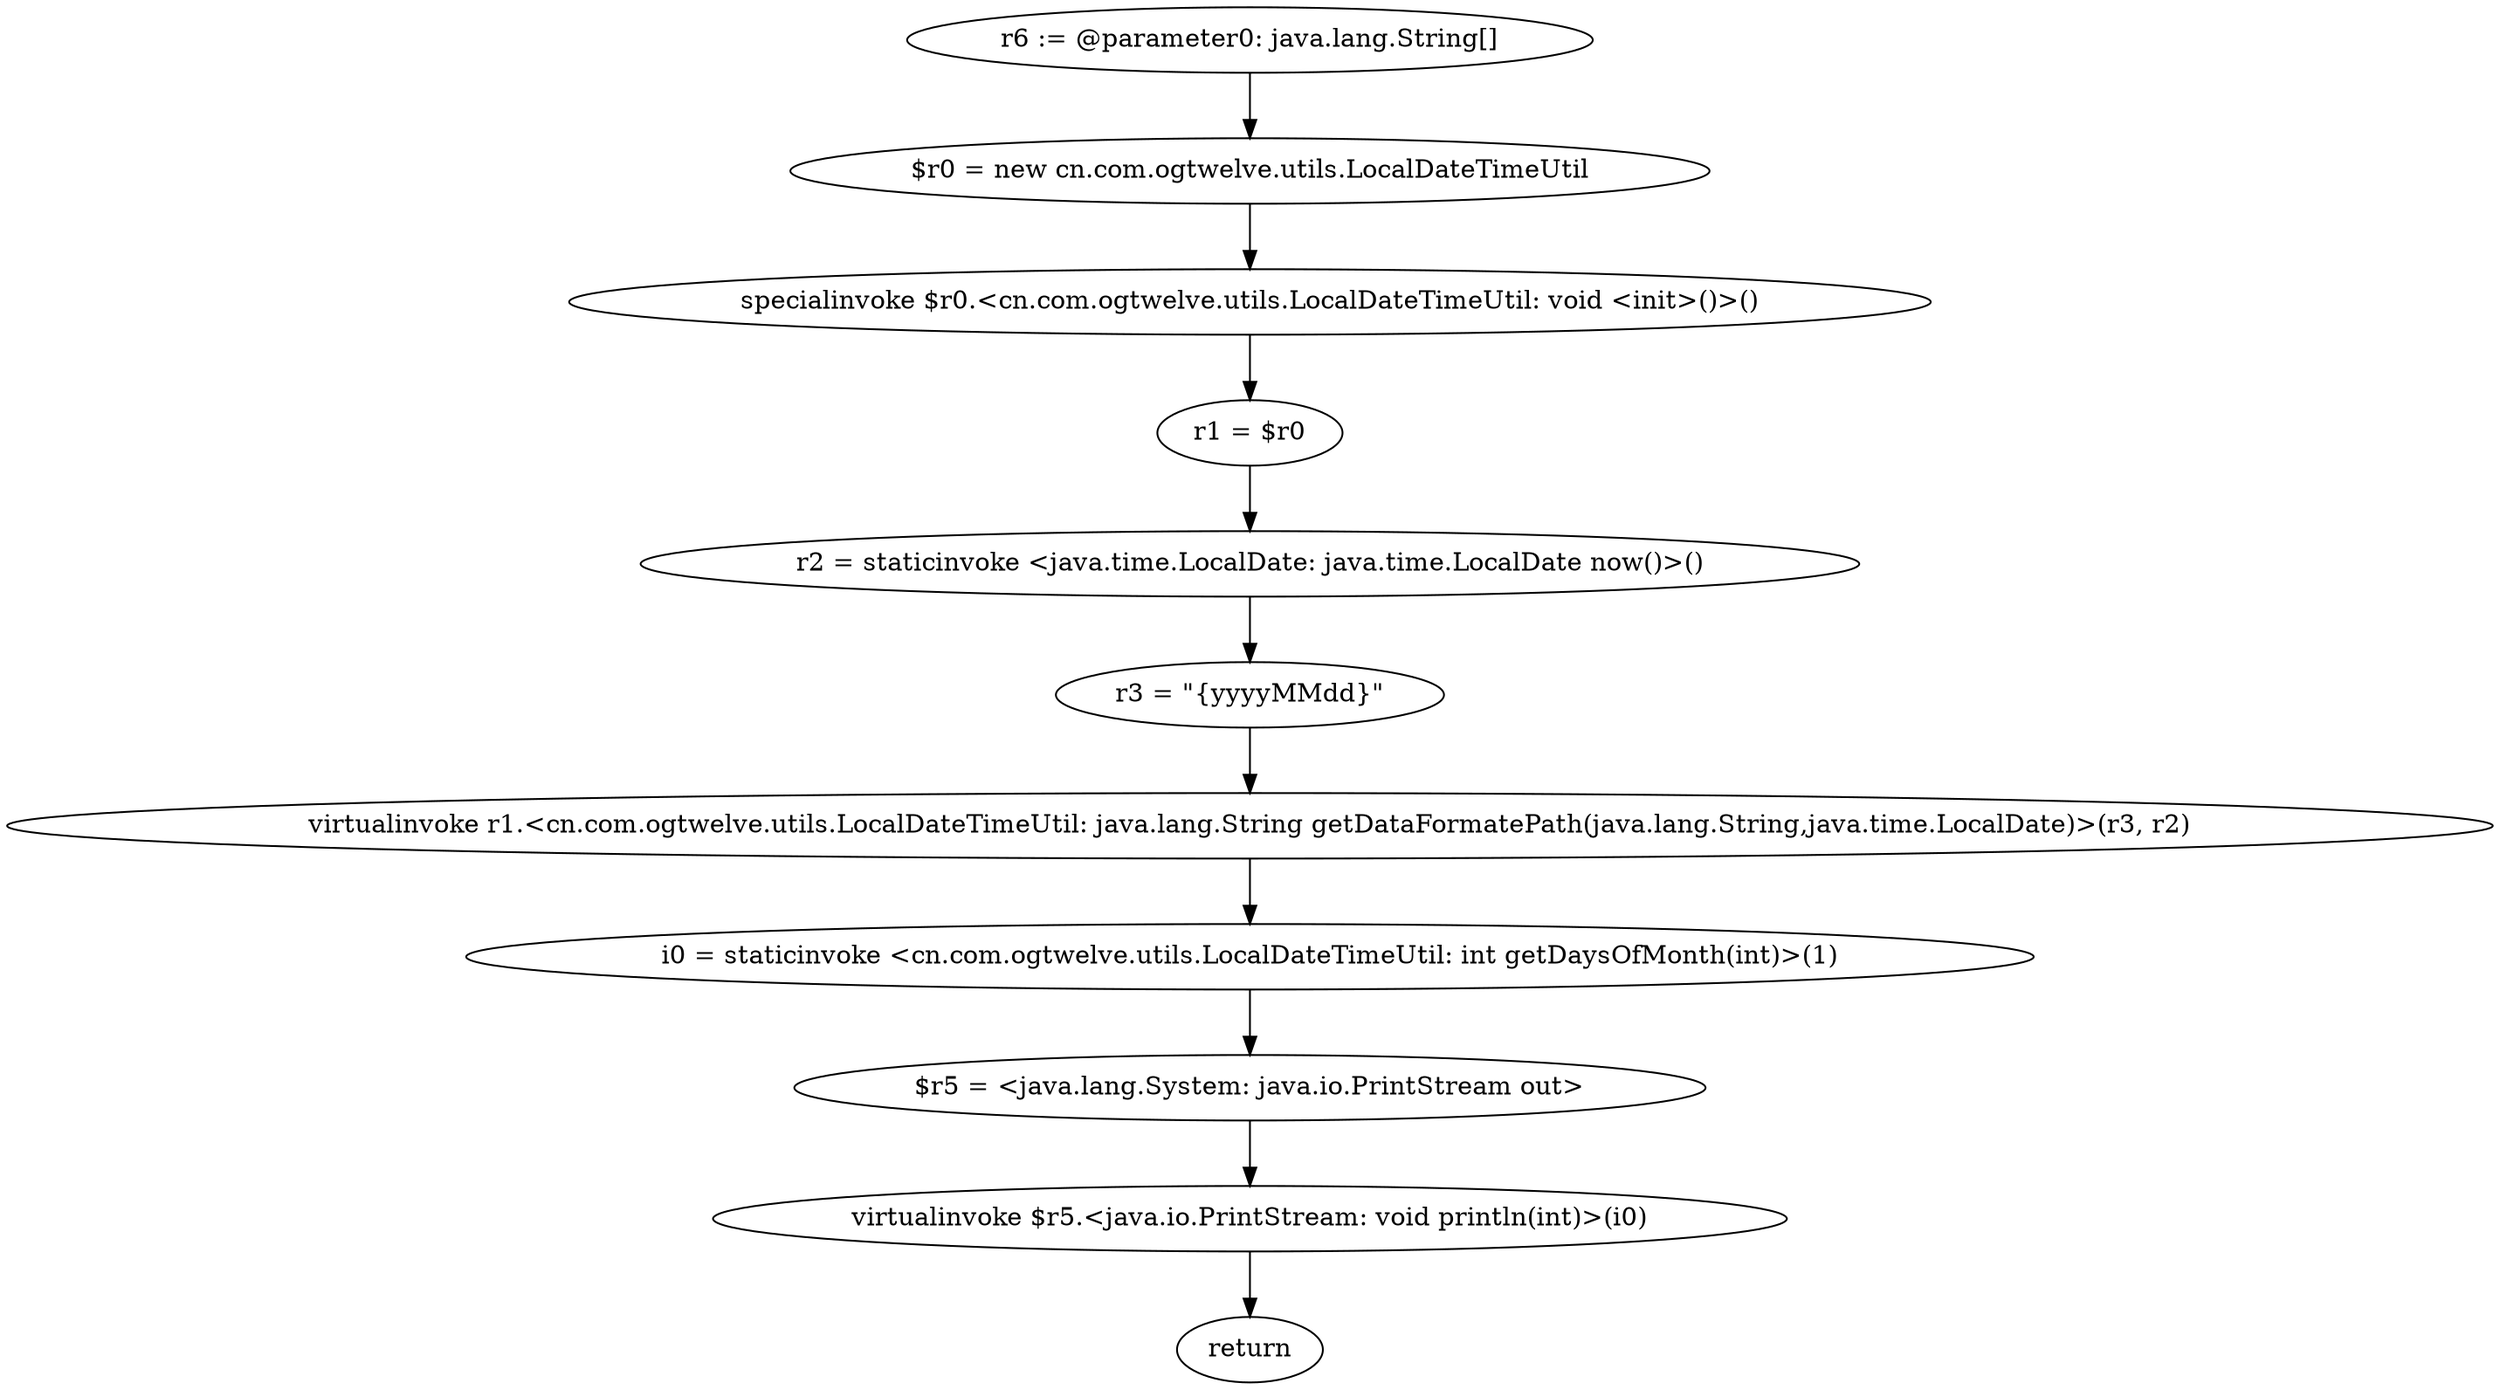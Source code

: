 digraph "unitGraph" {
    "r6 := @parameter0: java.lang.String[]"
    "$r0 = new cn.com.ogtwelve.utils.LocalDateTimeUtil"
    "specialinvoke $r0.<cn.com.ogtwelve.utils.LocalDateTimeUtil: void <init>()>()"
    "r1 = $r0"
    "r2 = staticinvoke <java.time.LocalDate: java.time.LocalDate now()>()"
    "r3 = \"{yyyyMMdd}\""
    "virtualinvoke r1.<cn.com.ogtwelve.utils.LocalDateTimeUtil: java.lang.String getDataFormatePath(java.lang.String,java.time.LocalDate)>(r3, r2)"
    "i0 = staticinvoke <cn.com.ogtwelve.utils.LocalDateTimeUtil: int getDaysOfMonth(int)>(1)"
    "$r5 = <java.lang.System: java.io.PrintStream out>"
    "virtualinvoke $r5.<java.io.PrintStream: void println(int)>(i0)"
    "return"
    "r6 := @parameter0: java.lang.String[]"->"$r0 = new cn.com.ogtwelve.utils.LocalDateTimeUtil";
    "$r0 = new cn.com.ogtwelve.utils.LocalDateTimeUtil"->"specialinvoke $r0.<cn.com.ogtwelve.utils.LocalDateTimeUtil: void <init>()>()";
    "specialinvoke $r0.<cn.com.ogtwelve.utils.LocalDateTimeUtil: void <init>()>()"->"r1 = $r0";
    "r1 = $r0"->"r2 = staticinvoke <java.time.LocalDate: java.time.LocalDate now()>()";
    "r2 = staticinvoke <java.time.LocalDate: java.time.LocalDate now()>()"->"r3 = \"{yyyyMMdd}\"";
    "r3 = \"{yyyyMMdd}\""->"virtualinvoke r1.<cn.com.ogtwelve.utils.LocalDateTimeUtil: java.lang.String getDataFormatePath(java.lang.String,java.time.LocalDate)>(r3, r2)";
    "virtualinvoke r1.<cn.com.ogtwelve.utils.LocalDateTimeUtil: java.lang.String getDataFormatePath(java.lang.String,java.time.LocalDate)>(r3, r2)"->"i0 = staticinvoke <cn.com.ogtwelve.utils.LocalDateTimeUtil: int getDaysOfMonth(int)>(1)";
    "i0 = staticinvoke <cn.com.ogtwelve.utils.LocalDateTimeUtil: int getDaysOfMonth(int)>(1)"->"$r5 = <java.lang.System: java.io.PrintStream out>";
    "$r5 = <java.lang.System: java.io.PrintStream out>"->"virtualinvoke $r5.<java.io.PrintStream: void println(int)>(i0)";
    "virtualinvoke $r5.<java.io.PrintStream: void println(int)>(i0)"->"return";
}
